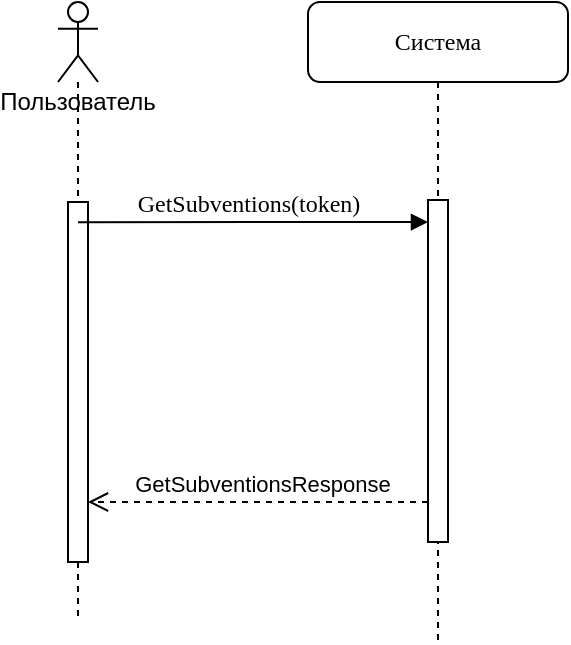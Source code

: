 <mxfile version="20.6.2" type="device"><diagram name="Page-1" id="13e1069c-82ec-6db2-03f1-153e76fe0fe0"><mxGraphModel dx="1018" dy="684" grid="1" gridSize="10" guides="1" tooltips="1" connect="1" arrows="1" fold="1" page="1" pageScale="1" pageWidth="1100" pageHeight="850" background="none" math="0" shadow="0"><root><mxCell id="0"/><mxCell id="1" parent="0"/><mxCell id="U5WAflCY9Bo2fvhWYwGx-4" value="Пользователь" style="shape=umlLifeline;participant=umlActor;perimeter=lifelinePerimeter;whiteSpace=wrap;html=1;container=1;collapsible=0;recursiveResize=0;verticalAlign=top;spacingTop=36;outlineConnect=0;" vertex="1" parent="1"><mxGeometry x="150" y="80" width="20" height="310" as="geometry"/></mxCell><mxCell id="U5WAflCY9Bo2fvhWYwGx-5" value="" style="html=1;points=[];perimeter=orthogonalPerimeter;rounded=0;shadow=0;comic=0;labelBackgroundColor=none;strokeWidth=1;fontFamily=Verdana;fontSize=12;align=center;" vertex="1" parent="U5WAflCY9Bo2fvhWYwGx-4"><mxGeometry x="5" y="100" width="10" height="180" as="geometry"/></mxCell><mxCell id="U5WAflCY9Bo2fvhWYwGx-66" value="&lt;div&gt;Система&lt;/div&gt;" style="shape=umlLifeline;perimeter=lifelinePerimeter;whiteSpace=wrap;html=1;container=1;collapsible=0;recursiveResize=0;outlineConnect=0;rounded=1;shadow=0;comic=0;labelBackgroundColor=none;strokeWidth=1;fontFamily=Verdana;fontSize=12;align=center;" vertex="1" parent="1"><mxGeometry x="275" y="80" width="130" height="320" as="geometry"/></mxCell><mxCell id="U5WAflCY9Bo2fvhWYwGx-67" value="" style="html=1;points=[];perimeter=orthogonalPerimeter;rounded=0;shadow=0;comic=0;labelBackgroundColor=none;strokeWidth=1;fontFamily=Verdana;fontSize=12;align=center;" vertex="1" parent="U5WAflCY9Bo2fvhWYwGx-66"><mxGeometry x="60" y="99" width="10" height="171" as="geometry"/></mxCell><mxCell id="U5WAflCY9Bo2fvhWYwGx-74" value="GetSubventions(token)" style="html=1;verticalAlign=bottom;endArrow=block;labelBackgroundColor=none;fontFamily=Verdana;fontSize=12;edgeStyle=elbowEdgeStyle;elbow=vertical;exitX=0.5;exitY=0.056;exitDx=0;exitDy=0;exitPerimeter=0;" edge="1" parent="1" source="U5WAflCY9Bo2fvhWYwGx-5" target="U5WAflCY9Bo2fvhWYwGx-67"><mxGeometry x="-0.023" relative="1" as="geometry"><mxPoint x="170" y="190" as="sourcePoint"/><Array as="points"><mxPoint x="255" y="190"/><mxPoint x="195" y="350"/><mxPoint x="315" y="510"/><mxPoint x="315" y="340"/><mxPoint x="315" y="350"/></Array><mxPoint as="offset"/></mxGeometry></mxCell><mxCell id="U5WAflCY9Bo2fvhWYwGx-79" value="GetSubventionsResponse" style="html=1;verticalAlign=bottom;endArrow=open;dashed=1;endSize=8;rounded=0;" edge="1" parent="1" source="U5WAflCY9Bo2fvhWYwGx-67" target="U5WAflCY9Bo2fvhWYwGx-5"><mxGeometry x="-0.024" relative="1" as="geometry"><mxPoint x="405" y="350" as="sourcePoint"/><mxPoint x="170" y="330" as="targetPoint"/><Array as="points"><mxPoint x="315" y="330"/><mxPoint x="255" y="330"/></Array><mxPoint as="offset"/></mxGeometry></mxCell></root></mxGraphModel></diagram></mxfile>